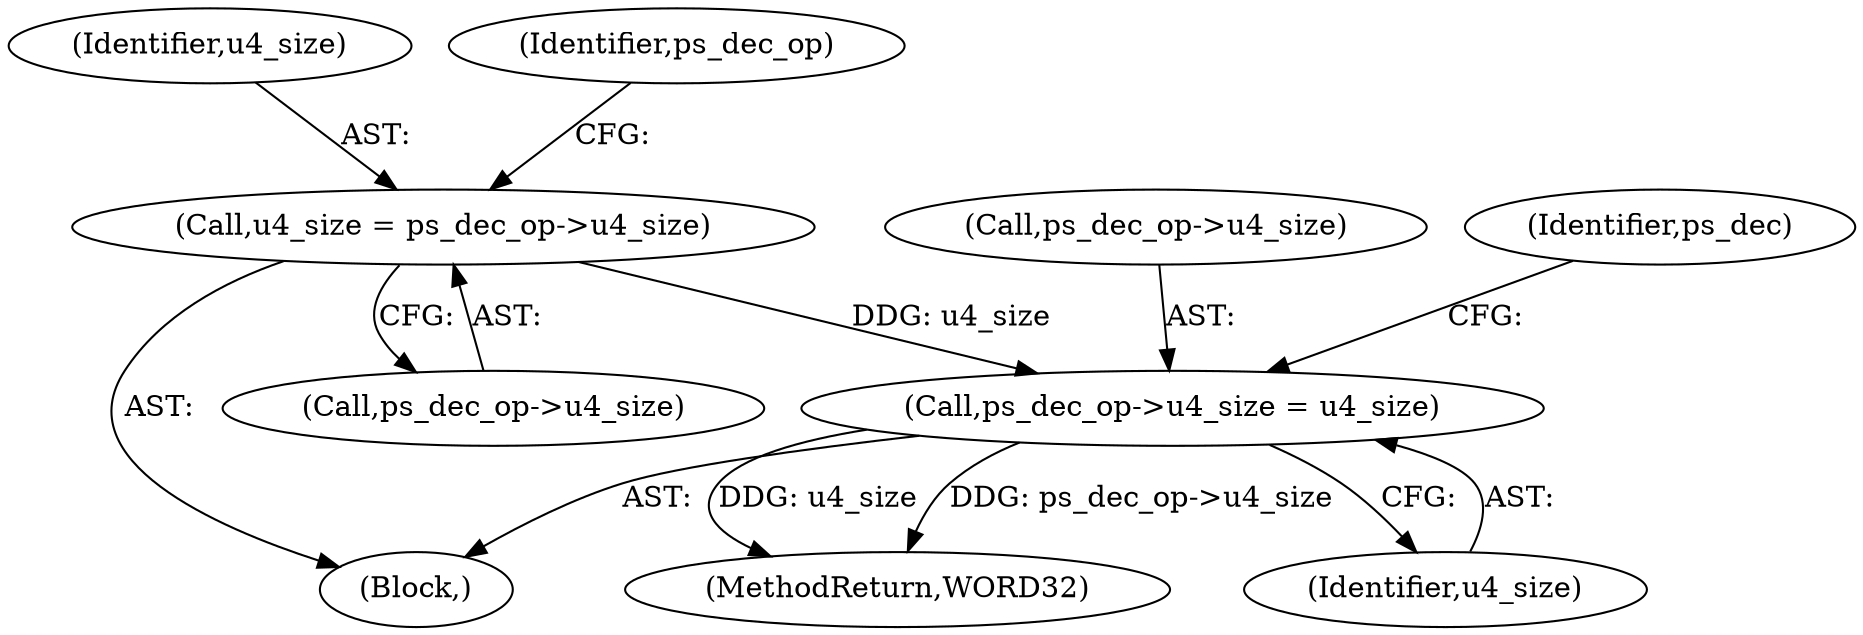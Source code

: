 digraph "0_Android_e86d3cfd2bc28dac421092106751e5638d54a848@pointer" {
"1000238" [label="(Call,ps_dec_op->u4_size = u4_size)"];
"1000228" [label="(Call,u4_size = ps_dec_op->u4_size)"];
"1000238" [label="(Call,ps_dec_op->u4_size = u4_size)"];
"1000239" [label="(Call,ps_dec_op->u4_size)"];
"1000230" [label="(Call,ps_dec_op->u4_size)"];
"1000229" [label="(Identifier,u4_size)"];
"1000245" [label="(Identifier,ps_dec)"];
"1002270" [label="(MethodReturn,WORD32)"];
"1000228" [label="(Call,u4_size = ps_dec_op->u4_size)"];
"1000226" [label="(Block,)"];
"1000242" [label="(Identifier,u4_size)"];
"1000234" [label="(Identifier,ps_dec_op)"];
"1000238" -> "1000226"  [label="AST: "];
"1000238" -> "1000242"  [label="CFG: "];
"1000239" -> "1000238"  [label="AST: "];
"1000242" -> "1000238"  [label="AST: "];
"1000245" -> "1000238"  [label="CFG: "];
"1000238" -> "1002270"  [label="DDG: ps_dec_op->u4_size"];
"1000238" -> "1002270"  [label="DDG: u4_size"];
"1000228" -> "1000238"  [label="DDG: u4_size"];
"1000228" -> "1000226"  [label="AST: "];
"1000228" -> "1000230"  [label="CFG: "];
"1000229" -> "1000228"  [label="AST: "];
"1000230" -> "1000228"  [label="AST: "];
"1000234" -> "1000228"  [label="CFG: "];
}
